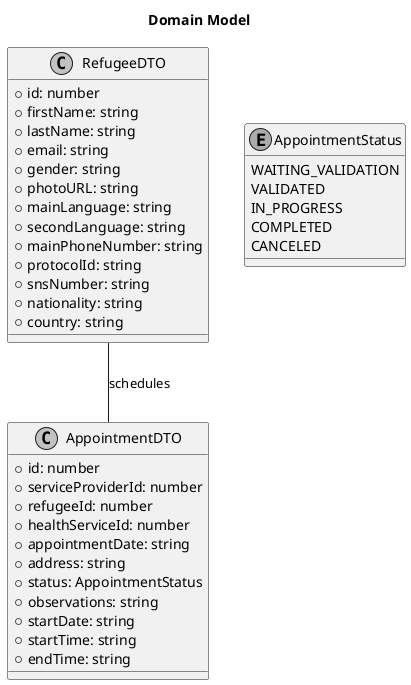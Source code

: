 @startuml
skinparam monochrome true
skinparam packageStyle rectangle
skinparam shadowing false

title Domain Model

class RefugeeDTO {
    + id: number
    + firstName: string
    + lastName: string
    + email: string
    + gender: string
    + photoURL: string
    + mainLanguage: string
    + secondLanguage: string
    + mainPhoneNumber: string
    + protocolId: string
    + snsNumber: string
    + nationality: string
    + country: string
}

enum AppointmentStatus {
    WAITING_VALIDATION
    VALIDATED
    IN_PROGRESS
    COMPLETED
    CANCELED
}

class AppointmentDTO {
    + id: number
    + serviceProviderId: number
    + refugeeId: number
    + healthServiceId: number
    + appointmentDate: string
    + address: string
    + status: AppointmentStatus
    + observations: string
    + startDate: string
    + startTime: string
    + endTime: string
}

RefugeeDTO -- AppointmentDTO : schedules

@enduml
